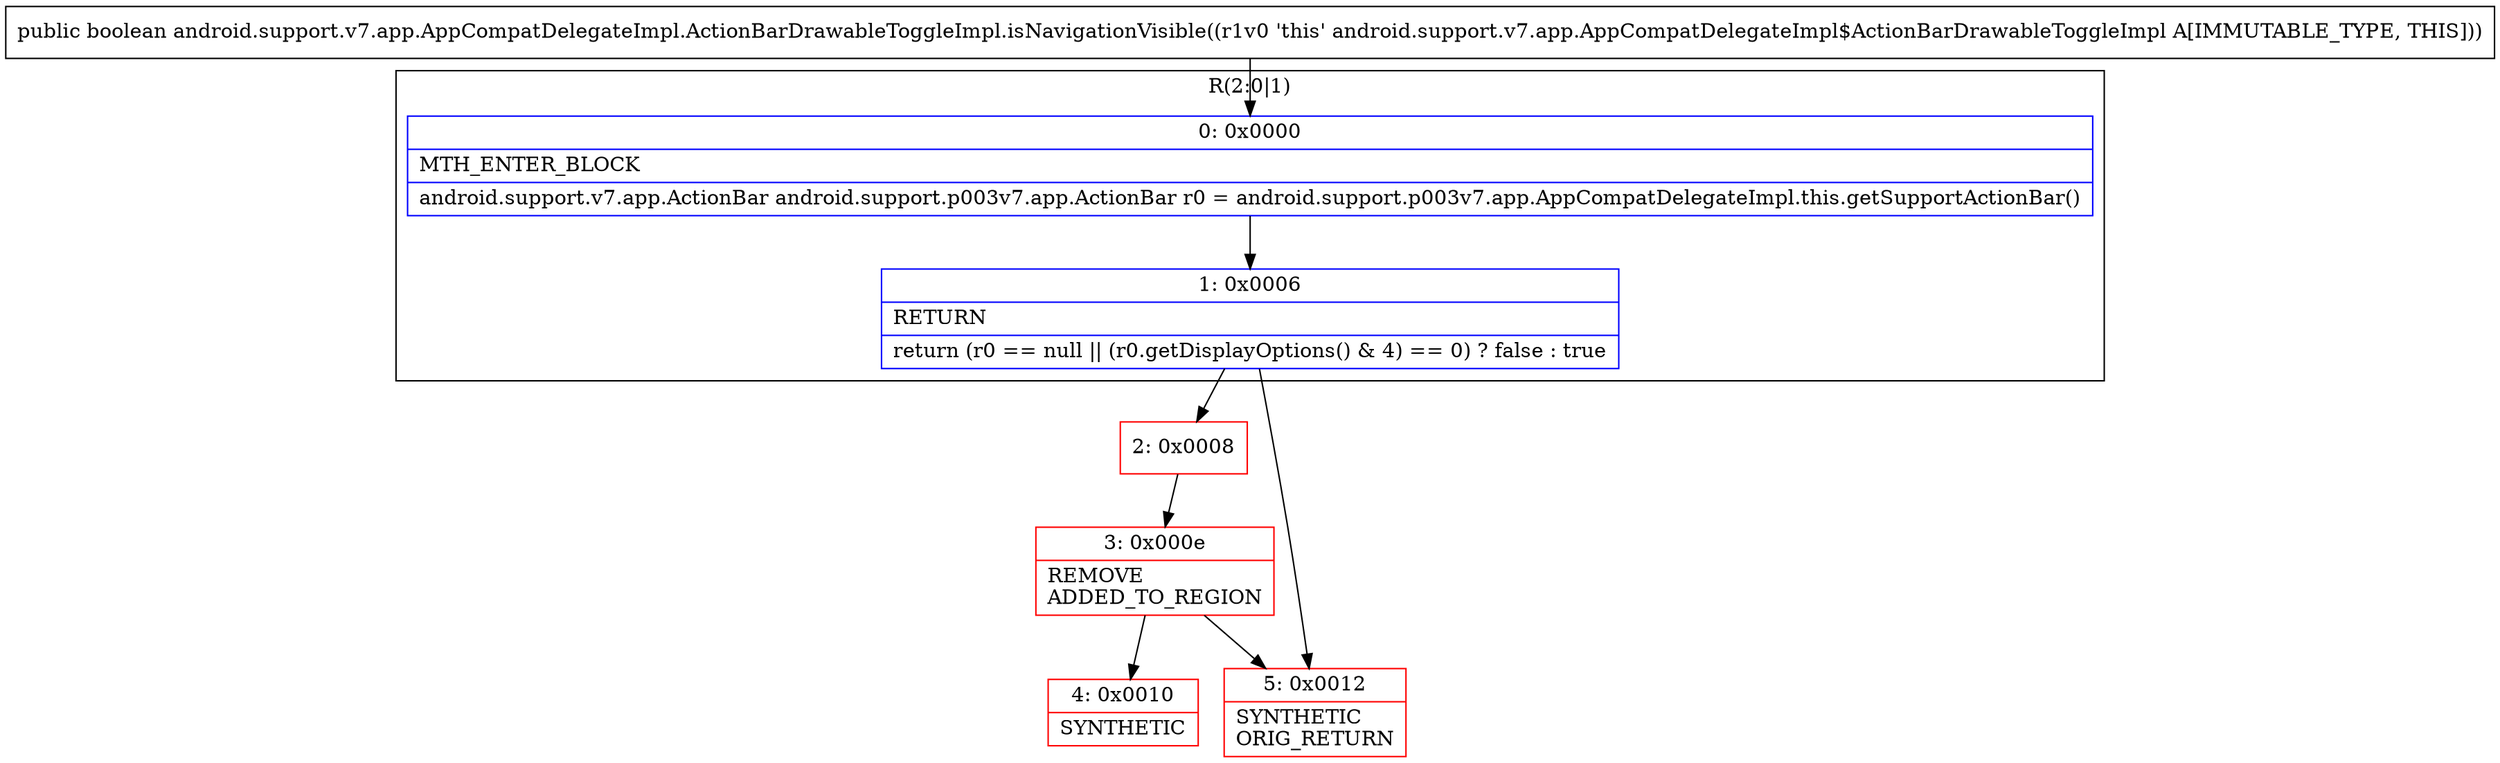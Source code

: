 digraph "CFG forandroid.support.v7.app.AppCompatDelegateImpl.ActionBarDrawableToggleImpl.isNavigationVisible()Z" {
subgraph cluster_Region_1444029057 {
label = "R(2:0|1)";
node [shape=record,color=blue];
Node_0 [shape=record,label="{0\:\ 0x0000|MTH_ENTER_BLOCK\l|android.support.v7.app.ActionBar android.support.p003v7.app.ActionBar r0 = android.support.p003v7.app.AppCompatDelegateImpl.this.getSupportActionBar()\l}"];
Node_1 [shape=record,label="{1\:\ 0x0006|RETURN\l|return (r0 == null \|\| (r0.getDisplayOptions() & 4) == 0) ? false : true\l}"];
}
Node_2 [shape=record,color=red,label="{2\:\ 0x0008}"];
Node_3 [shape=record,color=red,label="{3\:\ 0x000e|REMOVE\lADDED_TO_REGION\l}"];
Node_4 [shape=record,color=red,label="{4\:\ 0x0010|SYNTHETIC\l}"];
Node_5 [shape=record,color=red,label="{5\:\ 0x0012|SYNTHETIC\lORIG_RETURN\l}"];
MethodNode[shape=record,label="{public boolean android.support.v7.app.AppCompatDelegateImpl.ActionBarDrawableToggleImpl.isNavigationVisible((r1v0 'this' android.support.v7.app.AppCompatDelegateImpl$ActionBarDrawableToggleImpl A[IMMUTABLE_TYPE, THIS])) }"];
MethodNode -> Node_0;
Node_0 -> Node_1;
Node_1 -> Node_2;
Node_1 -> Node_5;
Node_2 -> Node_3;
Node_3 -> Node_4;
Node_3 -> Node_5;
}

